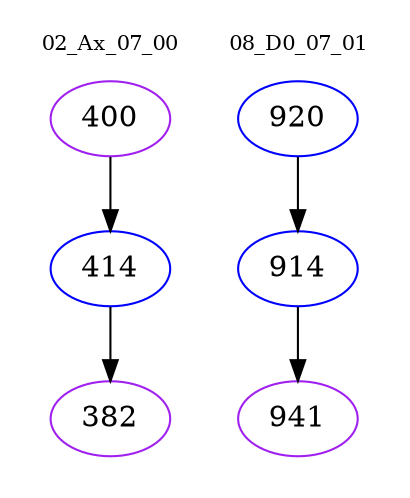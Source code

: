 digraph{
subgraph cluster_0 {
color = white
label = "02_Ax_07_00";
fontsize=10;
T0_400 [label="400", color="purple"]
T0_400 -> T0_414 [color="black"]
T0_414 [label="414", color="blue"]
T0_414 -> T0_382 [color="black"]
T0_382 [label="382", color="purple"]
}
subgraph cluster_1 {
color = white
label = "08_D0_07_01";
fontsize=10;
T1_920 [label="920", color="blue"]
T1_920 -> T1_914 [color="black"]
T1_914 [label="914", color="blue"]
T1_914 -> T1_941 [color="black"]
T1_941 [label="941", color="purple"]
}
}
